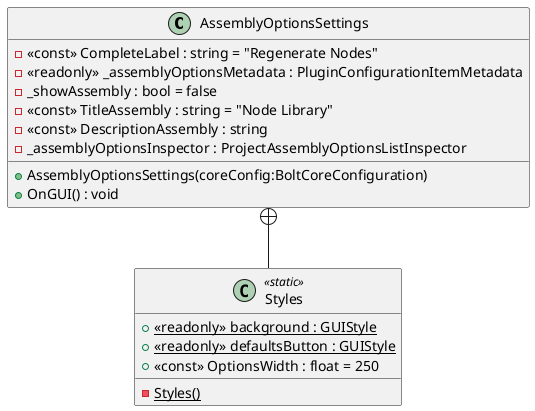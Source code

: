 @startuml
class AssemblyOptionsSettings {
    - <<const>> CompleteLabel : string = "Regenerate Nodes"
    - <<readonly>> _assemblyOptionsMetadata : PluginConfigurationItemMetadata
    - _showAssembly : bool = false
    - <<const>> TitleAssembly : string = "Node Library"
    - <<const>> DescriptionAssembly : string
    - _assemblyOptionsInspector : ProjectAssemblyOptionsListInspector
    + AssemblyOptionsSettings(coreConfig:BoltCoreConfiguration)
    + OnGUI() : void
}
class Styles <<static>> {
    + {static} <<readonly>> background : GUIStyle
    + {static} <<readonly>> defaultsButton : GUIStyle
    + <<const>> OptionsWidth : float = 250
    {static} - Styles()
}
AssemblyOptionsSettings +-- Styles
@enduml
